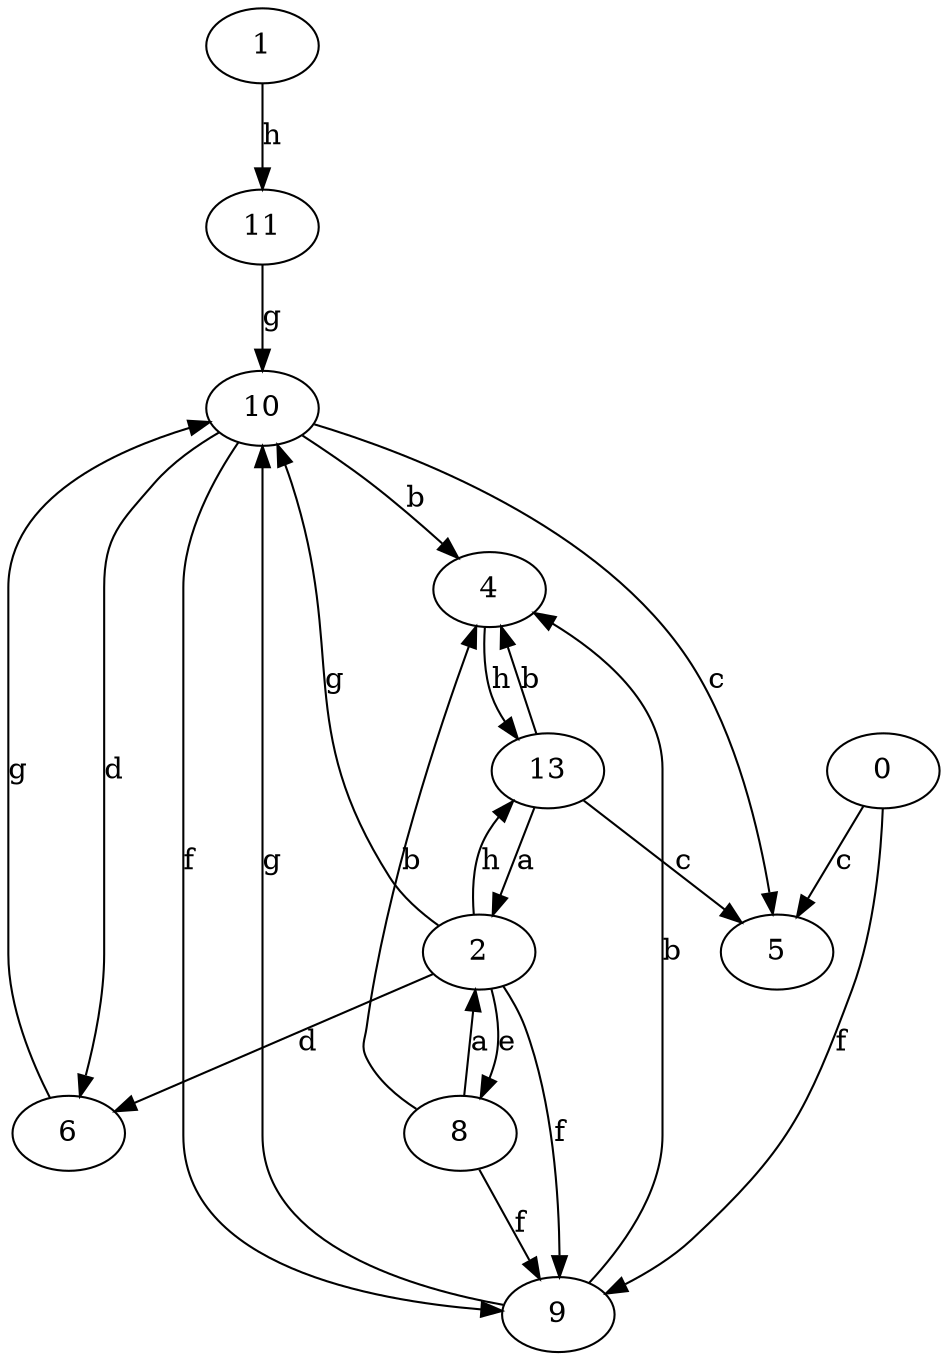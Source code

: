 strict digraph  {
1;
0;
2;
4;
5;
6;
8;
9;
10;
11;
13;
1 -> 11  [label=h];
0 -> 5  [label=c];
0 -> 9  [label=f];
2 -> 6  [label=d];
2 -> 8  [label=e];
2 -> 9  [label=f];
2 -> 10  [label=g];
2 -> 13  [label=h];
4 -> 13  [label=h];
6 -> 10  [label=g];
8 -> 2  [label=a];
8 -> 4  [label=b];
8 -> 9  [label=f];
9 -> 4  [label=b];
9 -> 10  [label=g];
10 -> 4  [label=b];
10 -> 5  [label=c];
10 -> 6  [label=d];
10 -> 9  [label=f];
11 -> 10  [label=g];
13 -> 2  [label=a];
13 -> 4  [label=b];
13 -> 5  [label=c];
}
